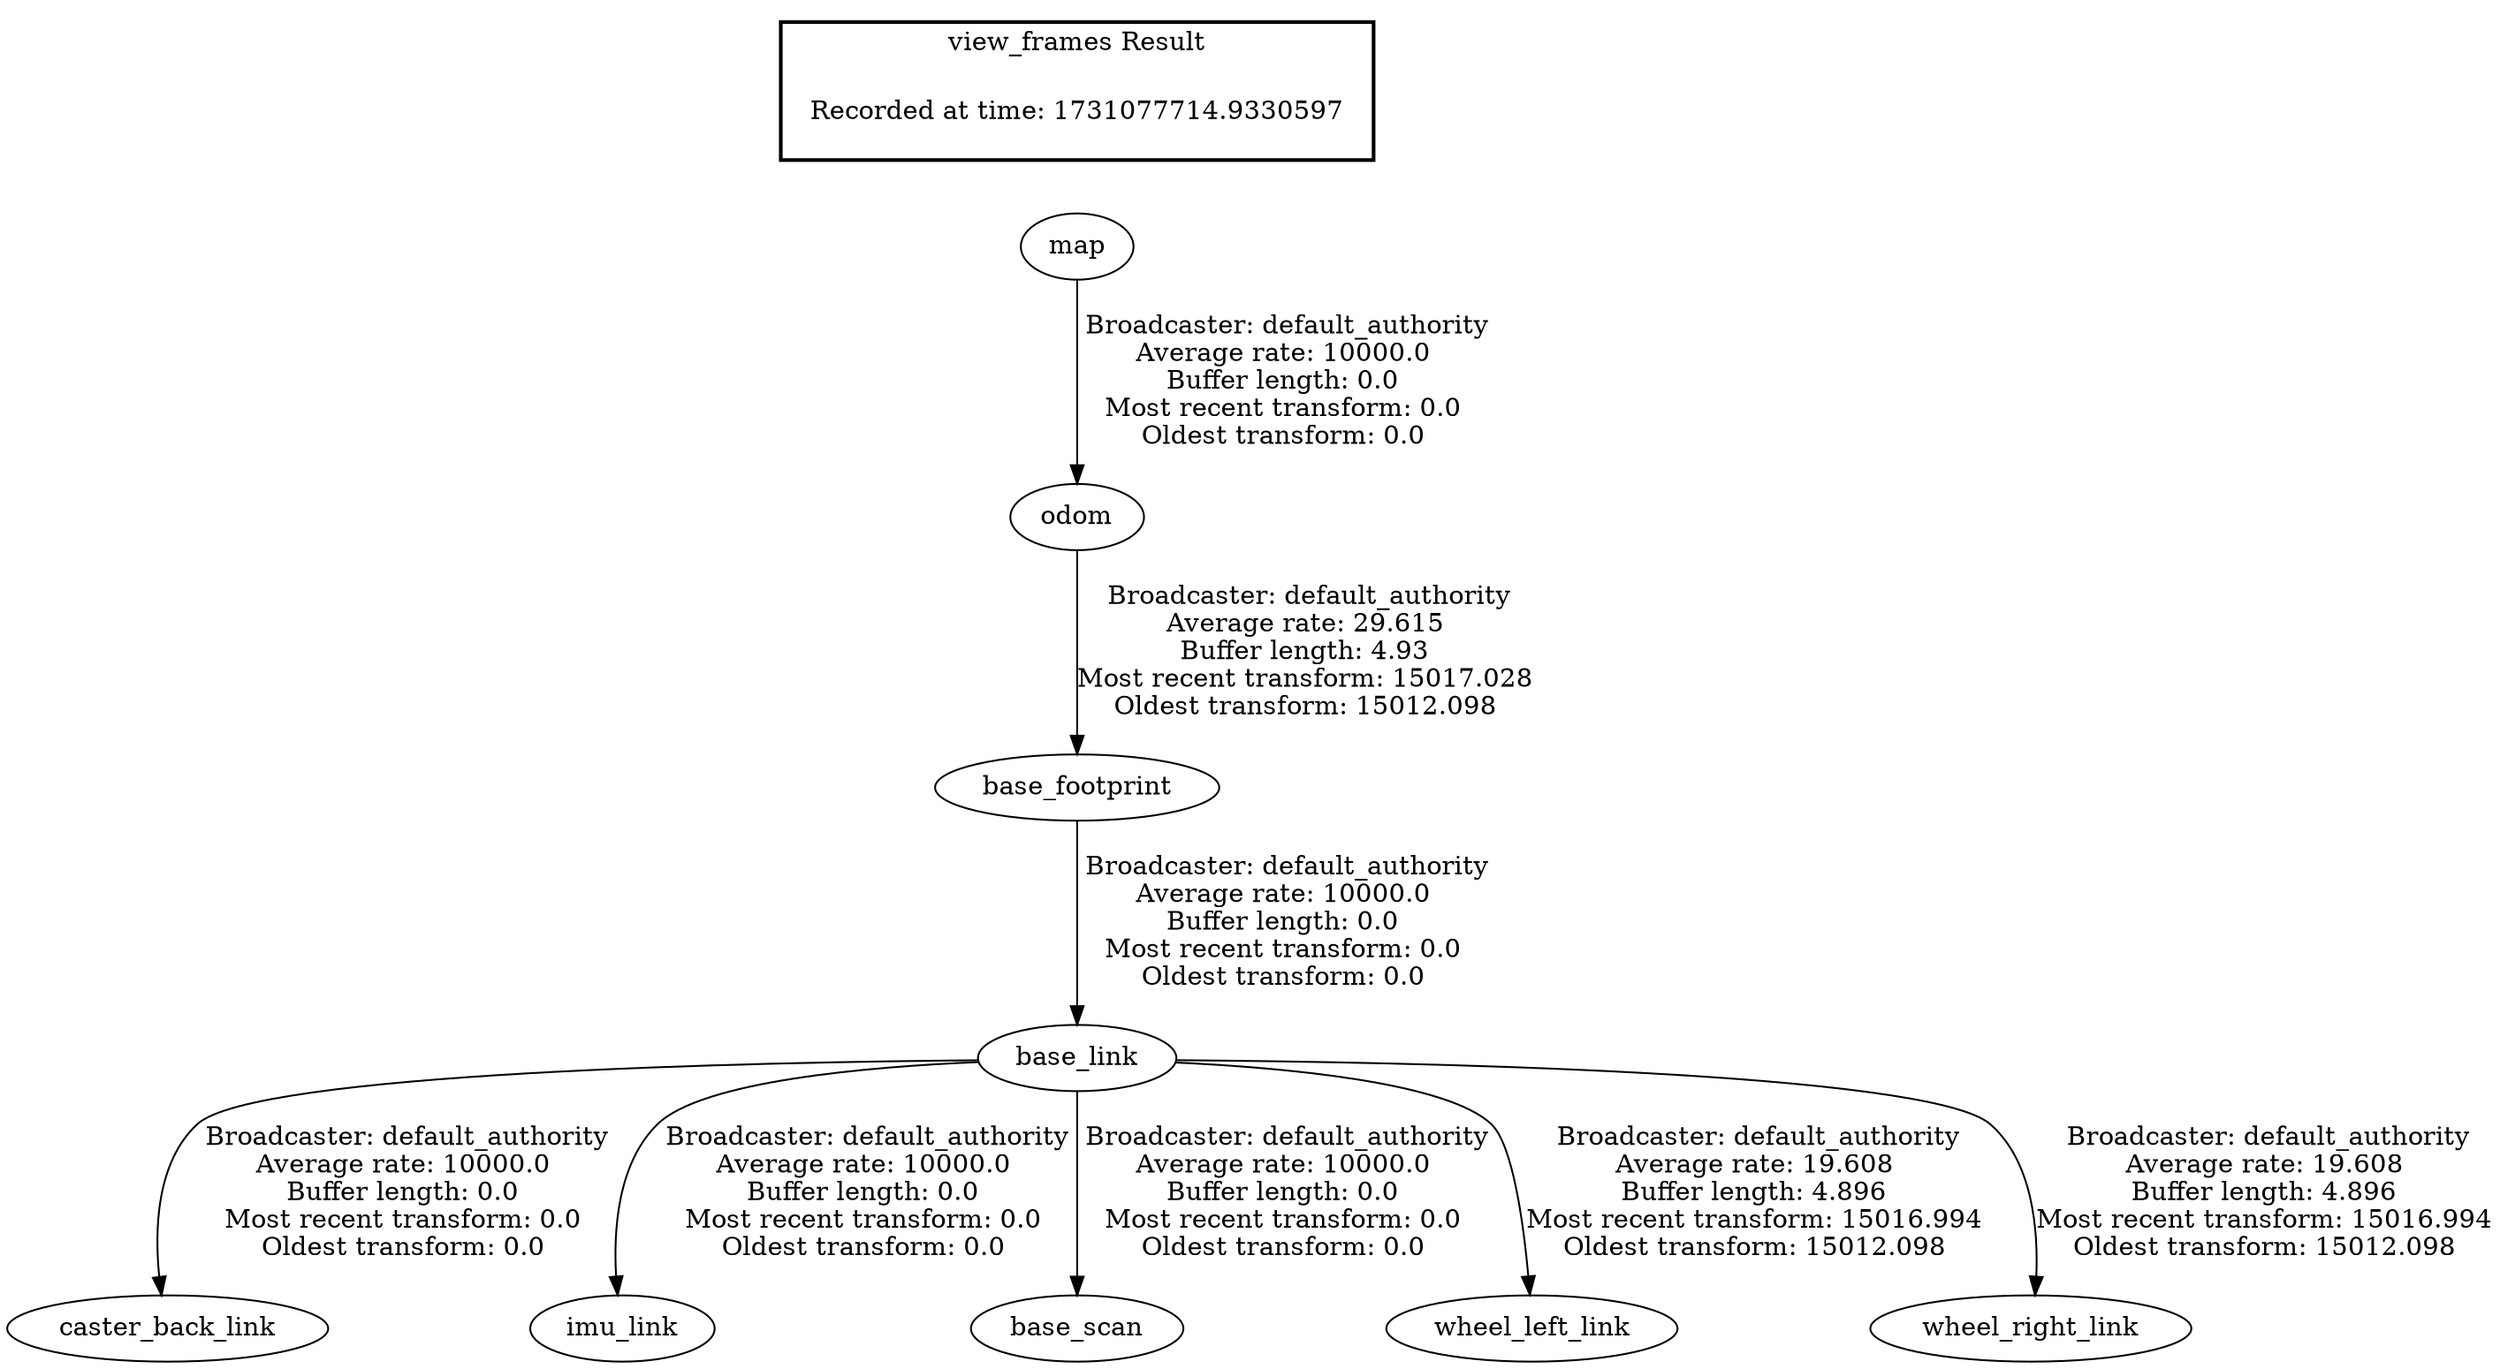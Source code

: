 digraph G {
"odom" -> "base_footprint"[label=" Broadcaster: default_authority\nAverage rate: 29.615\nBuffer length: 4.93\nMost recent transform: 15017.028\nOldest transform: 15012.098\n"];
"map" -> "odom"[label=" Broadcaster: default_authority\nAverage rate: 10000.0\nBuffer length: 0.0\nMost recent transform: 0.0\nOldest transform: 0.0\n"];
"base_footprint" -> "base_link"[label=" Broadcaster: default_authority\nAverage rate: 10000.0\nBuffer length: 0.0\nMost recent transform: 0.0\nOldest transform: 0.0\n"];
"base_link" -> "caster_back_link"[label=" Broadcaster: default_authority\nAverage rate: 10000.0\nBuffer length: 0.0\nMost recent transform: 0.0\nOldest transform: 0.0\n"];
"base_link" -> "imu_link"[label=" Broadcaster: default_authority\nAverage rate: 10000.0\nBuffer length: 0.0\nMost recent transform: 0.0\nOldest transform: 0.0\n"];
"base_link" -> "base_scan"[label=" Broadcaster: default_authority\nAverage rate: 10000.0\nBuffer length: 0.0\nMost recent transform: 0.0\nOldest transform: 0.0\n"];
"base_link" -> "wheel_left_link"[label=" Broadcaster: default_authority\nAverage rate: 19.608\nBuffer length: 4.896\nMost recent transform: 15016.994\nOldest transform: 15012.098\n"];
"base_link" -> "wheel_right_link"[label=" Broadcaster: default_authority\nAverage rate: 19.608\nBuffer length: 4.896\nMost recent transform: 15016.994\nOldest transform: 15012.098\n"];
edge [style=invis];
 subgraph cluster_legend { style=bold; color=black; label ="view_frames Result";
"Recorded at time: 1731077714.9330597"[ shape=plaintext ] ;
}->"map";
}